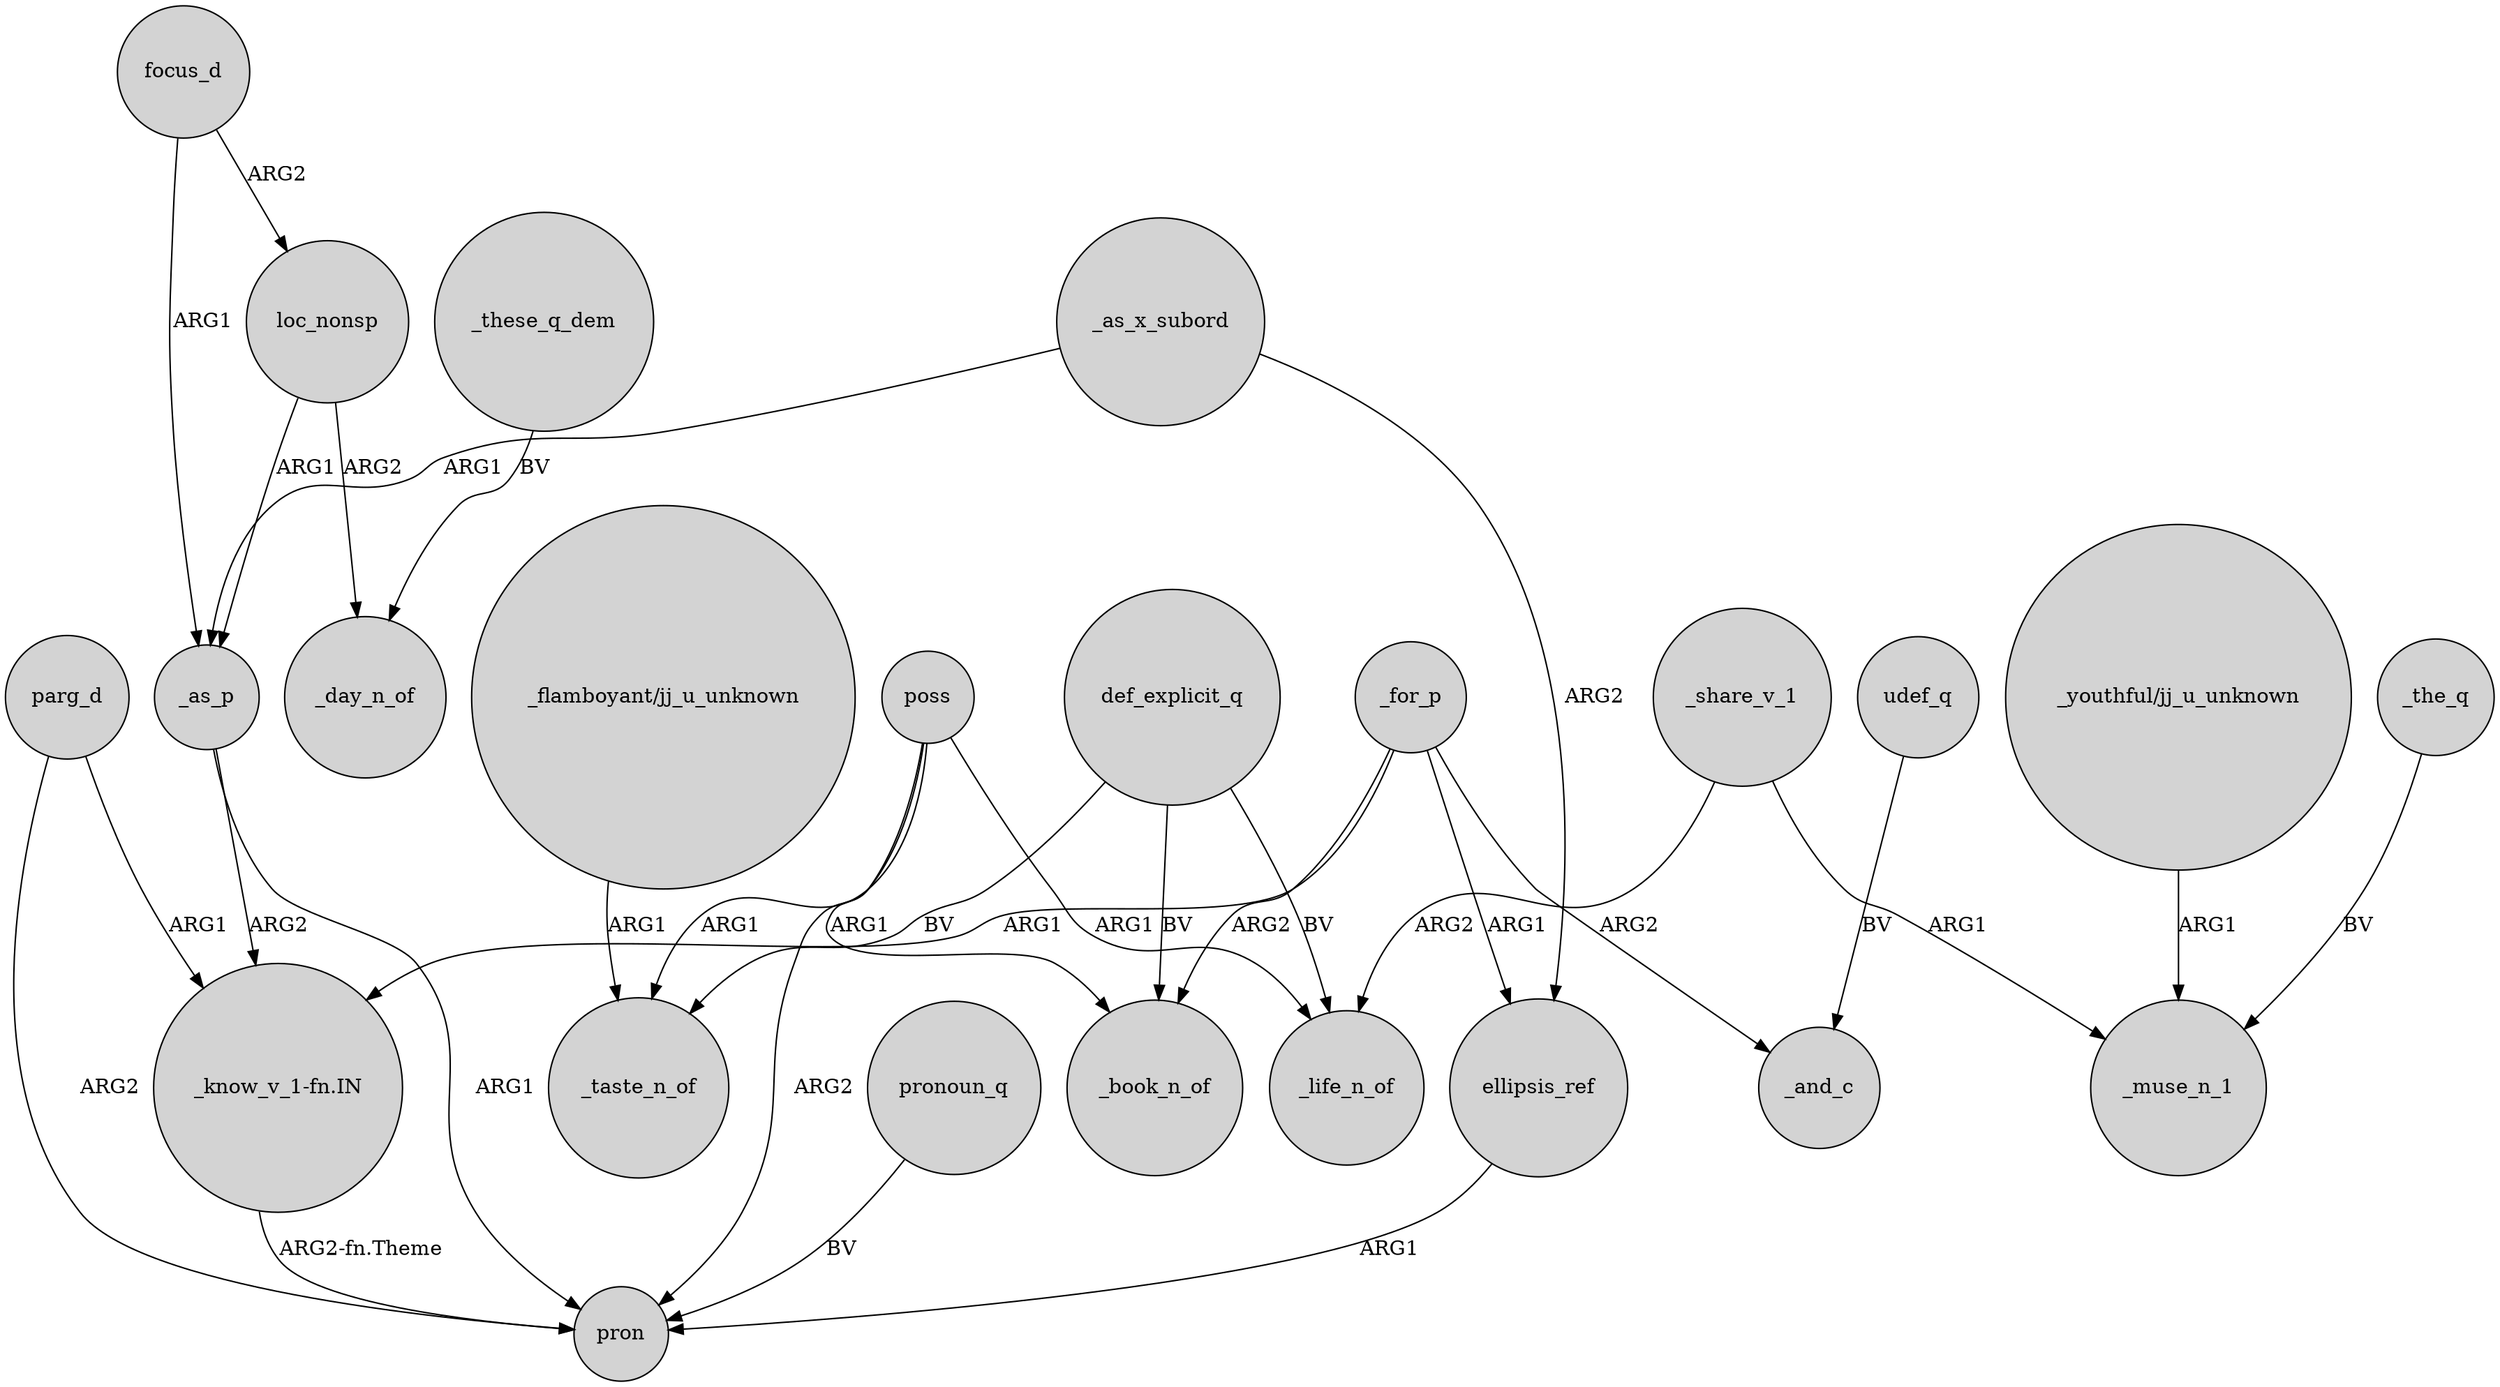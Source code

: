 digraph {
	node [shape=circle style=filled]
	focus_d -> loc_nonsp [label=ARG2]
	"_youthful/jj_u_unknown" -> _muse_n_1 [label=ARG1]
	"_flamboyant/jj_u_unknown" -> _taste_n_of [label=ARG1]
	parg_d -> "_know_v_1-fn.IN" [label=ARG1]
	def_explicit_q -> _life_n_of [label=BV]
	poss -> pron [label=ARG2]
	loc_nonsp -> _as_p [label=ARG1]
	_share_v_1 -> _muse_n_1 [label=ARG1]
	_as_x_subord -> _as_p [label=ARG1]
	ellipsis_ref -> pron [label=ARG1]
	_for_p -> _and_c [label=ARG2]
	_as_p -> pron [label=ARG1]
	poss -> _book_n_of [label=ARG1]
	_as_p -> "_know_v_1-fn.IN" [label=ARG2]
	_these_q_dem -> _day_n_of [label=BV]
	parg_d -> pron [label=ARG2]
	_for_p -> ellipsis_ref [label=ARG1]
	poss -> _life_n_of [label=ARG1]
	pronoun_q -> pron [label=BV]
	loc_nonsp -> _day_n_of [label=ARG2]
	_the_q -> _muse_n_1 [label=BV]
	_as_x_subord -> ellipsis_ref [label=ARG2]
	_for_p -> "_know_v_1-fn.IN" [label=ARG1]
	def_explicit_q -> _book_n_of [label=BV]
	_for_p -> _book_n_of [label=ARG2]
	_share_v_1 -> _life_n_of [label=ARG2]
	udef_q -> _and_c [label=BV]
	focus_d -> _as_p [label=ARG1]
	def_explicit_q -> _taste_n_of [label=BV]
	"_know_v_1-fn.IN" -> pron [label="ARG2-fn.Theme"]
	poss -> _taste_n_of [label=ARG1]
}
